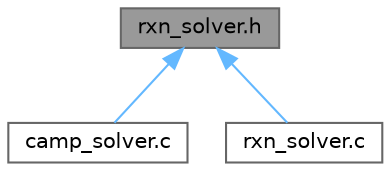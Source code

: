 digraph "rxn_solver.h"
{
 // LATEX_PDF_SIZE
  bgcolor="transparent";
  edge [fontname=Helvetica,fontsize=10,labelfontname=Helvetica,labelfontsize=10];
  node [fontname=Helvetica,fontsize=10,shape=box,height=0.2,width=0.4];
  Node1 [label="rxn_solver.h",height=0.2,width=0.4,color="gray40", fillcolor="grey60", style="filled", fontcolor="black",tooltip="Header file for abstract reaction functions."];
  Node1 -> Node2 [dir="back",color="steelblue1",style="solid"];
  Node2 [label="camp_solver.c",height=0.2,width=0.4,color="grey40", fillcolor="white", style="filled",URL="$camp__solver_8c.html",tooltip="Interface to c solvers for chemistry."];
  Node1 -> Node3 [dir="back",color="steelblue1",style="solid"];
  Node3 [label="rxn_solver.c",height=0.2,width=0.4,color="grey40", fillcolor="white", style="filled",URL="$rxn__solver_8c.html",tooltip="Reaction solver functions."];
}
